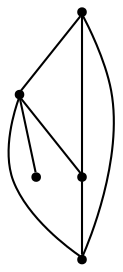 graph {
  node [shape=point,comment="{\"directed\":false,\"doi\":\"10.1007/3-540-46648-7_32\",\"figure\":\"? (5)\"}"]

  v0 [pos="1102.1377704122415,1193.8041445598574"]
  v1 [pos="983.8729840219565,1193.8041445598574"]
  v2 [pos="983.8729840219565,1312.07438702343"]
  v3 [pos="924.3655194689278,1134.0439418815204"]
  v4 [pos="865.3581606574534,1193.8041445598574"]

  v0 -- v2 [id="-1",pos="1102.1377704122415,1193.8041445598574 1102.137802205359,1311.8243226502298 1102.137802205359,1311.8243226502298 1102.137802205359,1311.8243226502298 983.8729840219565,1312.07438702343 983.8729840219565,1312.07438702343 983.8729840219565,1312.07438702343"]
  v2 -- v4 [id="-8",pos="983.8729840219565,1312.07438702343 865.1081554763527,1311.8243226502298 865.1081554763527,1311.8243226502298 865.1081554763527,1311.8243226502298 865.3581606574534,1193.8041445598574 865.3581606574534,1193.8041445598574 865.3581606574534,1193.8041445598574"]
  v3 -- v0 [id="-9",pos="924.3655194689278,1134.0439418815204 1043.130411600767,1134.794007822801 1043.130411600767,1134.794007822801 1043.130411600767,1134.794007822801 1102.1377704122415,1193.8041445598574 1102.1377704122415,1193.8041445598574 1102.1377704122415,1193.8041445598574"]
  v2 -- v3 [id="-20",pos="983.8729840219565,1312.07438702343 925.1156303915828,1252.8142177077534 925.1156303915828,1252.8142177077534 925.1156303915828,1252.8142177077534 924.3655194689278,1134.0439418815204 924.3655194689278,1134.0439418815204 924.3655194689278,1134.0439418815204"]
  v3 -- v1 [id="-21",pos="924.3655194689278,1134.0439418815204 983.8729840219565,1193.8041445598574 983.8729840219565,1193.8041445598574 983.8729840219565,1193.8041445598574"]
  v1 -- v0 [id="-23",pos="983.8729840219565,1193.8041445598574 1102.1377704122415,1193.8041445598574 1102.1377704122415,1193.8041445598574 1102.1377704122415,1193.8041445598574"]
  v1 -- v2 [id="-34",pos="983.8729840219565,1193.8041445598574 983.8729840219565,1312.07438702343 983.8729840219565,1312.07438702343 983.8729840219565,1312.07438702343"]
}